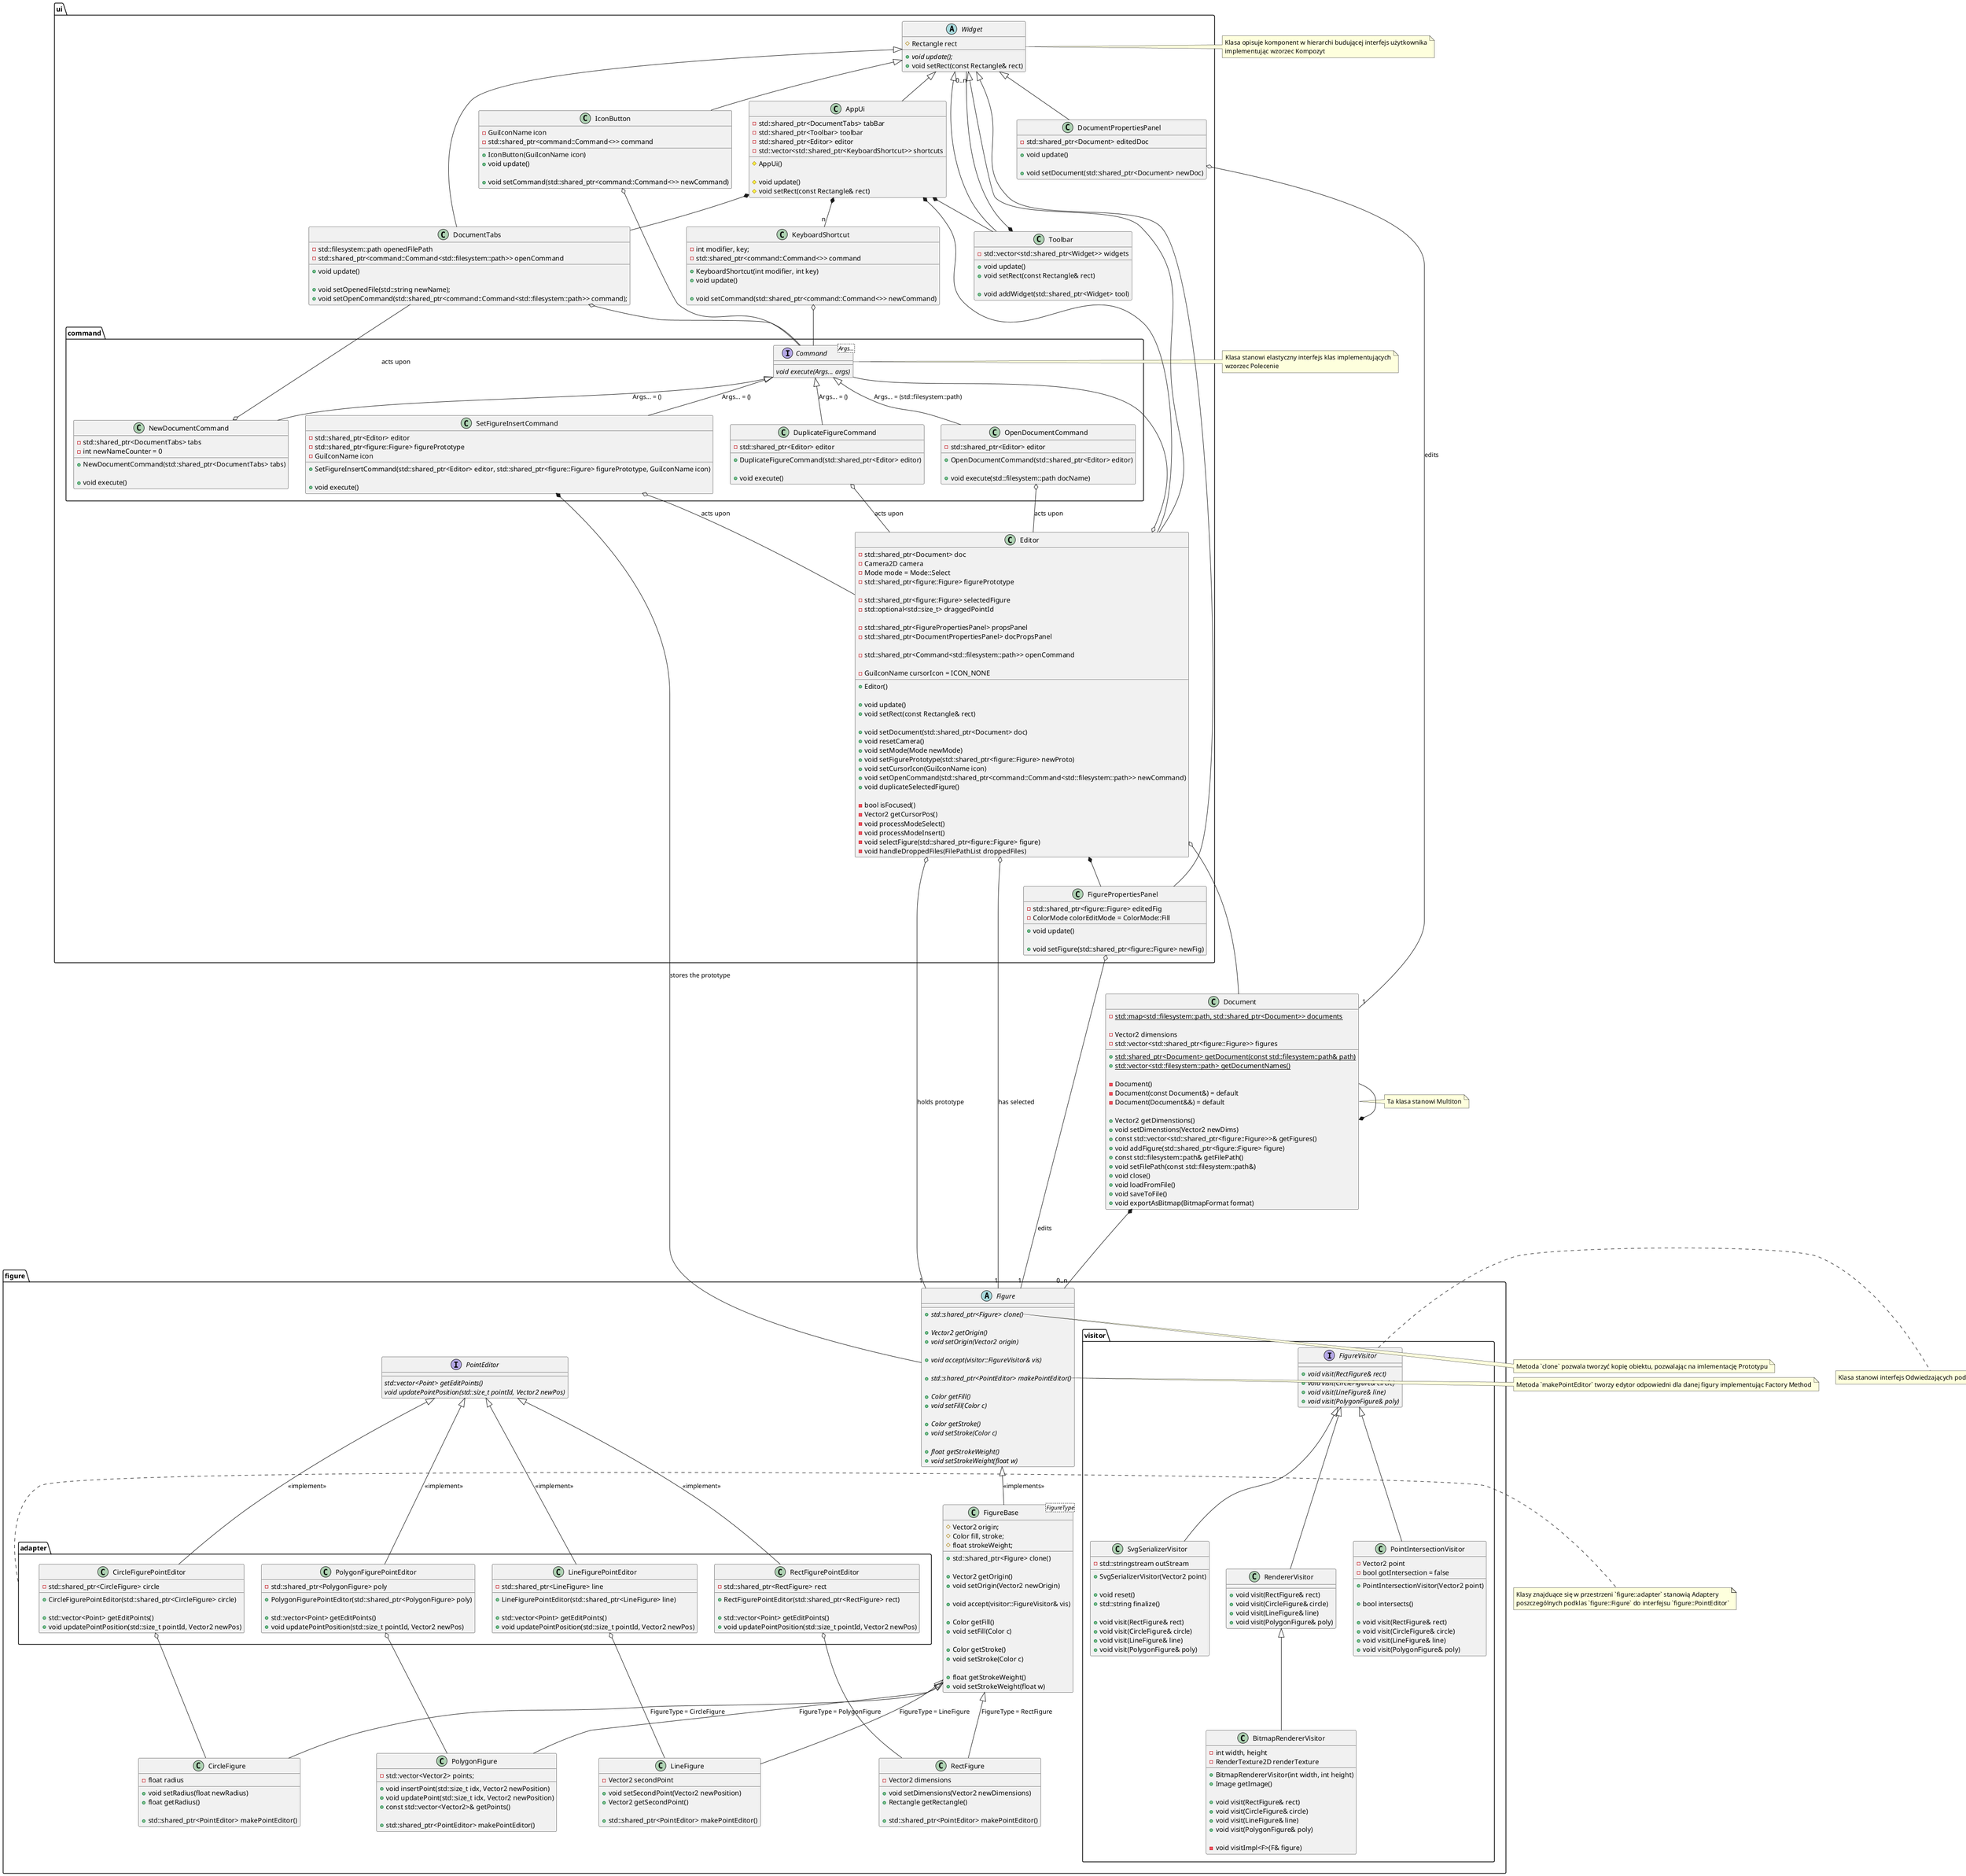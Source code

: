 @startuml

set separator ::

class Document {
  -{static} std::map<std::filesystem::path, std::shared_ptr<Document>> documents

  -Vector2 dimensions
  -std::vector<std::shared_ptr<figure::Figure>> figures

  +{static} std::shared_ptr<Document> getDocument(const std::filesystem::path& path)
  +{static} std::vector<std::filesystem::path> getDocumentNames()

  -Document()
  -Document(const Document&) = default
  -Document(Document&&) = default

  +Vector2 getDimenstions()
  +void setDimenstions(Vector2 newDims)
  +const std::vector<std::shared_ptr<figure::Figure>>& getFigures()
  +void addFigure(std::shared_ptr<figure::Figure> figure)
  +const std::filesystem::path& getFilePath()
  +void setFilePath(const std::filesystem::path&)
  +void close()
  +void loadFromFile()
  +void saveToFile()
  +void exportAsBitmap(BitmapFormat format)
}

Document -* Document
Document *--- "0..n" figure::Figure

note right of Document
  Ta klasa stanowi Multiton
end note

abstract figure::Figure {
  +{abstract} std::shared_ptr<Figure> clone()

  +{abstract} Vector2 getOrigin()
  +{abstract} void setOrigin(Vector2 origin)

  +{abstract} void accept(visitor::FigureVisitor& vis)

  +{abstract} std::shared_ptr<PointEditor> makePointEditor()

  +{abstract} Color getFill()
  +{abstract} void setFill(Color c)

  +{abstract} Color getStroke()
  +{abstract} void setStroke(Color c)

  +{abstract} float getStrokeWeight()
  +{abstract} void setStrokeWeight(float w)
}

note right of Figure::clone
  Metoda `clone` pozwala tworzyć kopię obiektu, pozwalając na imlementację Prototypu
end note

note right of Figure::makePointEditor
  Metoda `makePointEditor` tworzy edytor odpowiedni dla danej figury implementując Factory Method
end note

class figure::FigureBase<FigureType> {
  #Vector2 origin;
  #Color fill, stroke;
  #float strokeWeight;

  +std::shared_ptr<Figure> clone()

  +Vector2 getOrigin()
  +void setOrigin(Vector2 newOrigin)

  +void accept(visitor::FigureVisitor& vis)

  +Color getFill()
  +void setFill(Color c)

  +Color getStroke()
  +void setStroke(Color c)

  +float getStrokeWeight()
  +void setStrokeWeight(float w)
}

figure::Figure <|-- figure::FigureBase : <<implements>>

class figure::CircleFigure {
  -float radius

  +void setRadius(float newRadius)
  +float getRadius()

  +std::shared_ptr<PointEditor> makePointEditor()
}

figure::FigureBase <|-- figure::CircleFigure : FigureType = CircleFigure

class figure::RectFigure {
  -Vector2 dimensions

  +void setDimensions(Vector2 newDimensions)
  +Rectangle getRectangle()

  +std::shared_ptr<PointEditor> makePointEditor()
}

figure::FigureBase <|-- figure::RectFigure : FigureType = RectFigure

class figure::LineFigure {
  -Vector2 secondPoint

  +void setSecondPoint(Vector2 newPosition)
  +Vector2 getSecondPoint()

  +std::shared_ptr<PointEditor> makePointEditor()
}

figure::FigureBase <|-- figure::LineFigure : FigureType = LineFigure

class figure::PolygonFigure {
  -std::vector<Vector2> points;

  +void insertPoint(std::size_t idx, Vector2 newPosition)
  +void updatePoint(std::size_t idx, Vector2 newPosition)
  +const std::vector<Vector2>& getPoints()

  +std::shared_ptr<PointEditor> makePointEditor()
}

figure::FigureBase <|-- figure::PolygonFigure : FigureType = PolygonFigure

interface figure::PointEditor {
  {abstract} std::vector<Point> getEditPoints()
  {abstract} void updatePointPosition(std::size_t pointId, Vector2 newPos)
}

class figure::adapter::RectFigurePointEditor {
  -std::shared_ptr<RectFigure> rect

  +RectFigurePointEditor(std::shared_ptr<RectFigure> rect)

  +std::vector<Point> getEditPoints()
  +void updatePointPosition(std::size_t pointId, Vector2 newPos)
}

figure::PointEditor <|-- figure::adapter::RectFigurePointEditor : <<implement>>
figure::adapter::RectFigurePointEditor o-- figure::RectFigure

class figure::adapter::CircleFigurePointEditor {
  -std::shared_ptr<CircleFigure> circle

  +CircleFigurePointEditor(std::shared_ptr<CircleFigure> circle)

  +std::vector<Point> getEditPoints()
  +void updatePointPosition(std::size_t pointId, Vector2 newPos)
}

figure::PointEditor <|-- figure::adapter::CircleFigurePointEditor : <<implement>>
figure::adapter::CircleFigurePointEditor o-- figure::CircleFigure

class figure::adapter::LineFigurePointEditor {
  -std::shared_ptr<LineFigure> line

  +LineFigurePointEditor(std::shared_ptr<LineFigure> line)

  +std::vector<Point> getEditPoints()
  +void updatePointPosition(std::size_t pointId, Vector2 newPos)
}

figure::PointEditor <|-- figure::adapter::LineFigurePointEditor : <<implement>>
figure::adapter::LineFigurePointEditor o-- figure::LineFigure

class figure::adapter::PolygonFigurePointEditor {
  -std::shared_ptr<PolygonFigure> poly

  +PolygonFigurePointEditor(std::shared_ptr<PolygonFigure> poly)

  +std::vector<Point> getEditPoints()
  +void updatePointPosition(std::size_t pointId, Vector2 newPos)
}

figure::PointEditor <|-- figure::adapter::PolygonFigurePointEditor : <<implement>>
figure::adapter::PolygonFigurePointEditor o-- figure::PolygonFigure

note right of adapter
  Klasy znajduące się w przestrzeni `figure::adapter` stanowią Adaptery
  poszczególnych podklas `figure::Figure` do interfejsu `figure::PointEditor`
end note

interface figure::visitor::FigureVisitor {
  +{abstract} void visit(RectFigure& rect)
  +{abstract} void visit(CircleFigure& circle)
  +{abstract} void visit(LineFigure& line)
  +{abstract} void visit(PolygonFigure& poly)
}

note right of FigureVisitor
  Klasa stanowi interfejs Odwiedzających podklasy `figure::Figure`
end note

class figure::visitor::RendererVisitor {
  +void visit(RectFigure& rect)
  +void visit(CircleFigure& circle)
  +void visit(LineFigure& line)
  +void visit(PolygonFigure& poly)
}

figure::visitor::FigureVisitor <|-- figure::visitor::RendererVisitor

class figure::visitor::BitmapRendererVisitor {
  -int width, height
  -RenderTexture2D renderTexture

  +BitmapRendererVisitor(int width, int height)
  +Image getImage()

  +void visit(RectFigure& rect)
  +void visit(CircleFigure& circle)
  +void visit(LineFigure& line)
  +void visit(PolygonFigure& poly)

  -void visitImpl<F>(F& figure)
}

figure::visitor::RendererVisitor <|-- figure::visitor::BitmapRendererVisitor

class figure::visitor::PointIntersectionVisitor {
  -Vector2 point
  -bool gotIntersection = false

  +PointIntersectionVisitor(Vector2 point)

  +bool intersects()

  +void visit(RectFigure& rect)
  +void visit(CircleFigure& circle)
  +void visit(LineFigure& line)
  +void visit(PolygonFigure& poly)
}

figure::visitor::FigureVisitor <|-- figure::visitor::PointIntersectionVisitor

class figure::visitor::SvgSerializerVisitor {
  -std::stringstream outStream

  +SvgSerializerVisitor(Vector2 point)

  +void reset()
  +std::string finalize()

  +void visit(RectFigure& rect)
  +void visit(CircleFigure& circle)
  +void visit(LineFigure& line)
  +void visit(PolygonFigure& poly)
}

figure::visitor::FigureVisitor <|-- figure::visitor::SvgSerializerVisitor

abstract ui::Widget {
  #Rectangle rect

  +{abstract} void update();
  +void setRect(const Rectangle& rect)
}

note right of Widget
  Klasa opisuje komponent w hierarchi budującej interfejs użytkownika
  implementując wzorzec Kompozyt
end note

class ui::AppUi {
  -std::shared_ptr<DocumentTabs> tabBar
  -std::shared_ptr<Toolbar> toolbar
  -std::shared_ptr<Editor> editor
  -std::vector<std::shared_ptr<KeyboardShortcut>> shortcuts

  #AppUi()

  #void update()
  #void setRect(const Rectangle& rect)
}

ui::Widget <|-- ui::AppUi
ui::AppUi *-- ui::DocumentTabs
ui::AppUi *-- ui::Toolbar
ui::AppUi *-- ui::Editor
ui::AppUi *-- "n" ui::KeyboardShortcut

class ui::DocumentTabs {
  -std::filesystem::path openedFilePath
  -std::shared_ptr<command::Command<std::filesystem::path>> openCommand

  +void update()

  +void setOpenedFile(std::string newName);
  +void setOpenCommand(std::shared_ptr<command::Command<std::filesystem::path>> command);
}

ui::Widget <|-- ui::DocumentTabs
ui::DocumentTabs o-- ui::command::Command

class ui::Toolbar {
  -std::vector<std::shared_ptr<Widget>> widgets

  +void update()
  +void setRect(const Rectangle& rect)

  +void addWidget(std::shared_ptr<Widget> tool)
}

ui::Widget <|-- ui::Toolbar
ui::Toolbar *-- "0..n" ui::Widget

class ui::Editor {
  -std::shared_ptr<Document> doc
  -Camera2D camera
  -Mode mode = Mode::Select
  -std::shared_ptr<figure::Figure> figurePrototype

  -std::shared_ptr<figure::Figure> selectedFigure
  -std::optional<std::size_t> draggedPointId

  -std::shared_ptr<FigurePropertiesPanel> propsPanel
  -std::shared_ptr<DocumentPropertiesPanel> docPropsPanel

  -std::shared_ptr<Command<std::filesystem::path>> openCommand

  -GuiIconName cursorIcon = ICON_NONE

  +Editor()

  +void update()
  +void setRect(const Rectangle& rect)

  +void setDocument(std::shared_ptr<Document> doc)
  +void resetCamera()
  +void setMode(Mode newMode)
  +void setFigurePrototype(std::shared_ptr<figure::Figure> newProto)
  +void setCursorIcon(GuiIconName icon)
  +void setOpenCommand(std::shared_ptr<command::Command<std::filesystem::path>> newCommand)
  +void duplicateSelectedFigure()

  -bool isFocused()
  -Vector2 getCursorPos()
  -void processModeSelect()
  -void processModeInsert()
  -void selectFigure(std::shared_ptr<figure::Figure> figure)
  -void handleDroppedFiles(FilePathList droppedFiles)
}

ui::Widget <|-- ui::Editor
ui::Editor o--- Document
ui::Editor o--- "1" figure::Figure : holds prototype
ui::Editor o--- "1" figure::Figure : has selected
ui::Editor *-- ui::FigurePropertiesPanel
ui::Editor o--- ui::command::Command

class ui::FigurePropertiesPanel {
  -std::shared_ptr<figure::Figure> editedFig
  -ColorMode colorEditMode = ColorMode::Fill

  +void update()

  +void setFigure(std::shared_ptr<figure::Figure> newFig)
}

ui::Widget <|-- ui::FigurePropertiesPanel
ui::FigurePropertiesPanel o--- "1" figure::Figure : edits

class ui::DocumentPropertiesPanel {
  -std::shared_ptr<Document> editedDoc

  +void update()

  +void setDocument(std::shared_ptr<Document> newDoc)
}

ui::Widget <|-- ui::DocumentPropertiesPanel
ui::DocumentPropertiesPanel o--- "1" Document : edits

class ui::IconButton {
  -GuiIconName icon
  -std::shared_ptr<command::Command<>> command

  +IconButton(GuiIconName icon)
  +void update()

  +void setCommand(std::shared_ptr<command::Command<>> newCommand)
}

ui::Widget <|-- ui::IconButton
ui::IconButton o-- ui::command::Command

class ui::KeyboardShortcut {
  -int modifier, key;
  -std::shared_ptr<command::Command<>> command

  +KeyboardShortcut(int modifier, int key)
  +void update()

  +void setCommand(std::shared_ptr<command::Command<>> newCommand)
}

ui::KeyboardShortcut o-- ui::command::Command

interface  ui::command::Command<Args...> {
  {abstract} void execute(Args... args)
}

note right of Command
  Klasa stanowi elastyczny interfejs klas implementujących
  wzorzec Polecenie
end note

class ui::command::NewDocumentCommand {
  -std::shared_ptr<DocumentTabs> tabs
  -int newNameCounter = 0

  +NewDocumentCommand(std::shared_ptr<DocumentTabs> tabs)

  +void execute()
}

ui::command::Command <|-- ui::command::NewDocumentCommand : Args... = ()
ui::command::NewDocumentCommand o-- ui::DocumentTabs : acts upon

class ui::command::OpenDocumentCommand {
  -std::shared_ptr<Editor> editor

  +OpenDocumentCommand(std::shared_ptr<Editor> editor)

  +void execute(std::filesystem::path docName)
}

ui::command::Command <|-- ui::command::OpenDocumentCommand : Args... = (std::filesystem::path)
ui::command::OpenDocumentCommand o-- ui::Editor : acts upon

class ui::command::SetFigureInsertCommand {
  -std::shared_ptr<Editor> editor
  -std::shared_ptr<figure::Figure> figurePrototype
  -GuiIconName icon

  +SetFigureInsertCommand(std::shared_ptr<Editor> editor, std::shared_ptr<figure::Figure> figurePrototype, GuiIconName icon)

  +void execute()
}

ui::command::Command <|-- ui::command::SetFigureInsertCommand : Args... = ()
ui::command::SetFigureInsertCommand o-- ui::Editor : acts upon
ui::command::SetFigureInsertCommand *--- figure::Figure : stores the prototype

class ui::command::DuplicateFigureCommand {
  -std::shared_ptr<Editor> editor

  +DuplicateFigureCommand(std::shared_ptr<Editor> editor)

  +void execute()
}

ui::command::Command <|-- ui::command::DuplicateFigureCommand : Args... = ()
ui::command::DuplicateFigureCommand o-- ui::Editor : acts upon

@enduml
